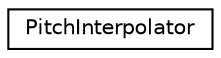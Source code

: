 digraph "Graphical Class Hierarchy"
{
  edge [fontname="Helvetica",fontsize="10",labelfontname="Helvetica",labelfontsize="10"];
  node [fontname="Helvetica",fontsize="10",shape=record];
  rankdir="LR";
  Node0 [label="PitchInterpolator",height=0.2,width=0.4,color="black", fillcolor="white", style="filled",URL="$classkaldi_1_1PitchInterpolator.html"];
}
